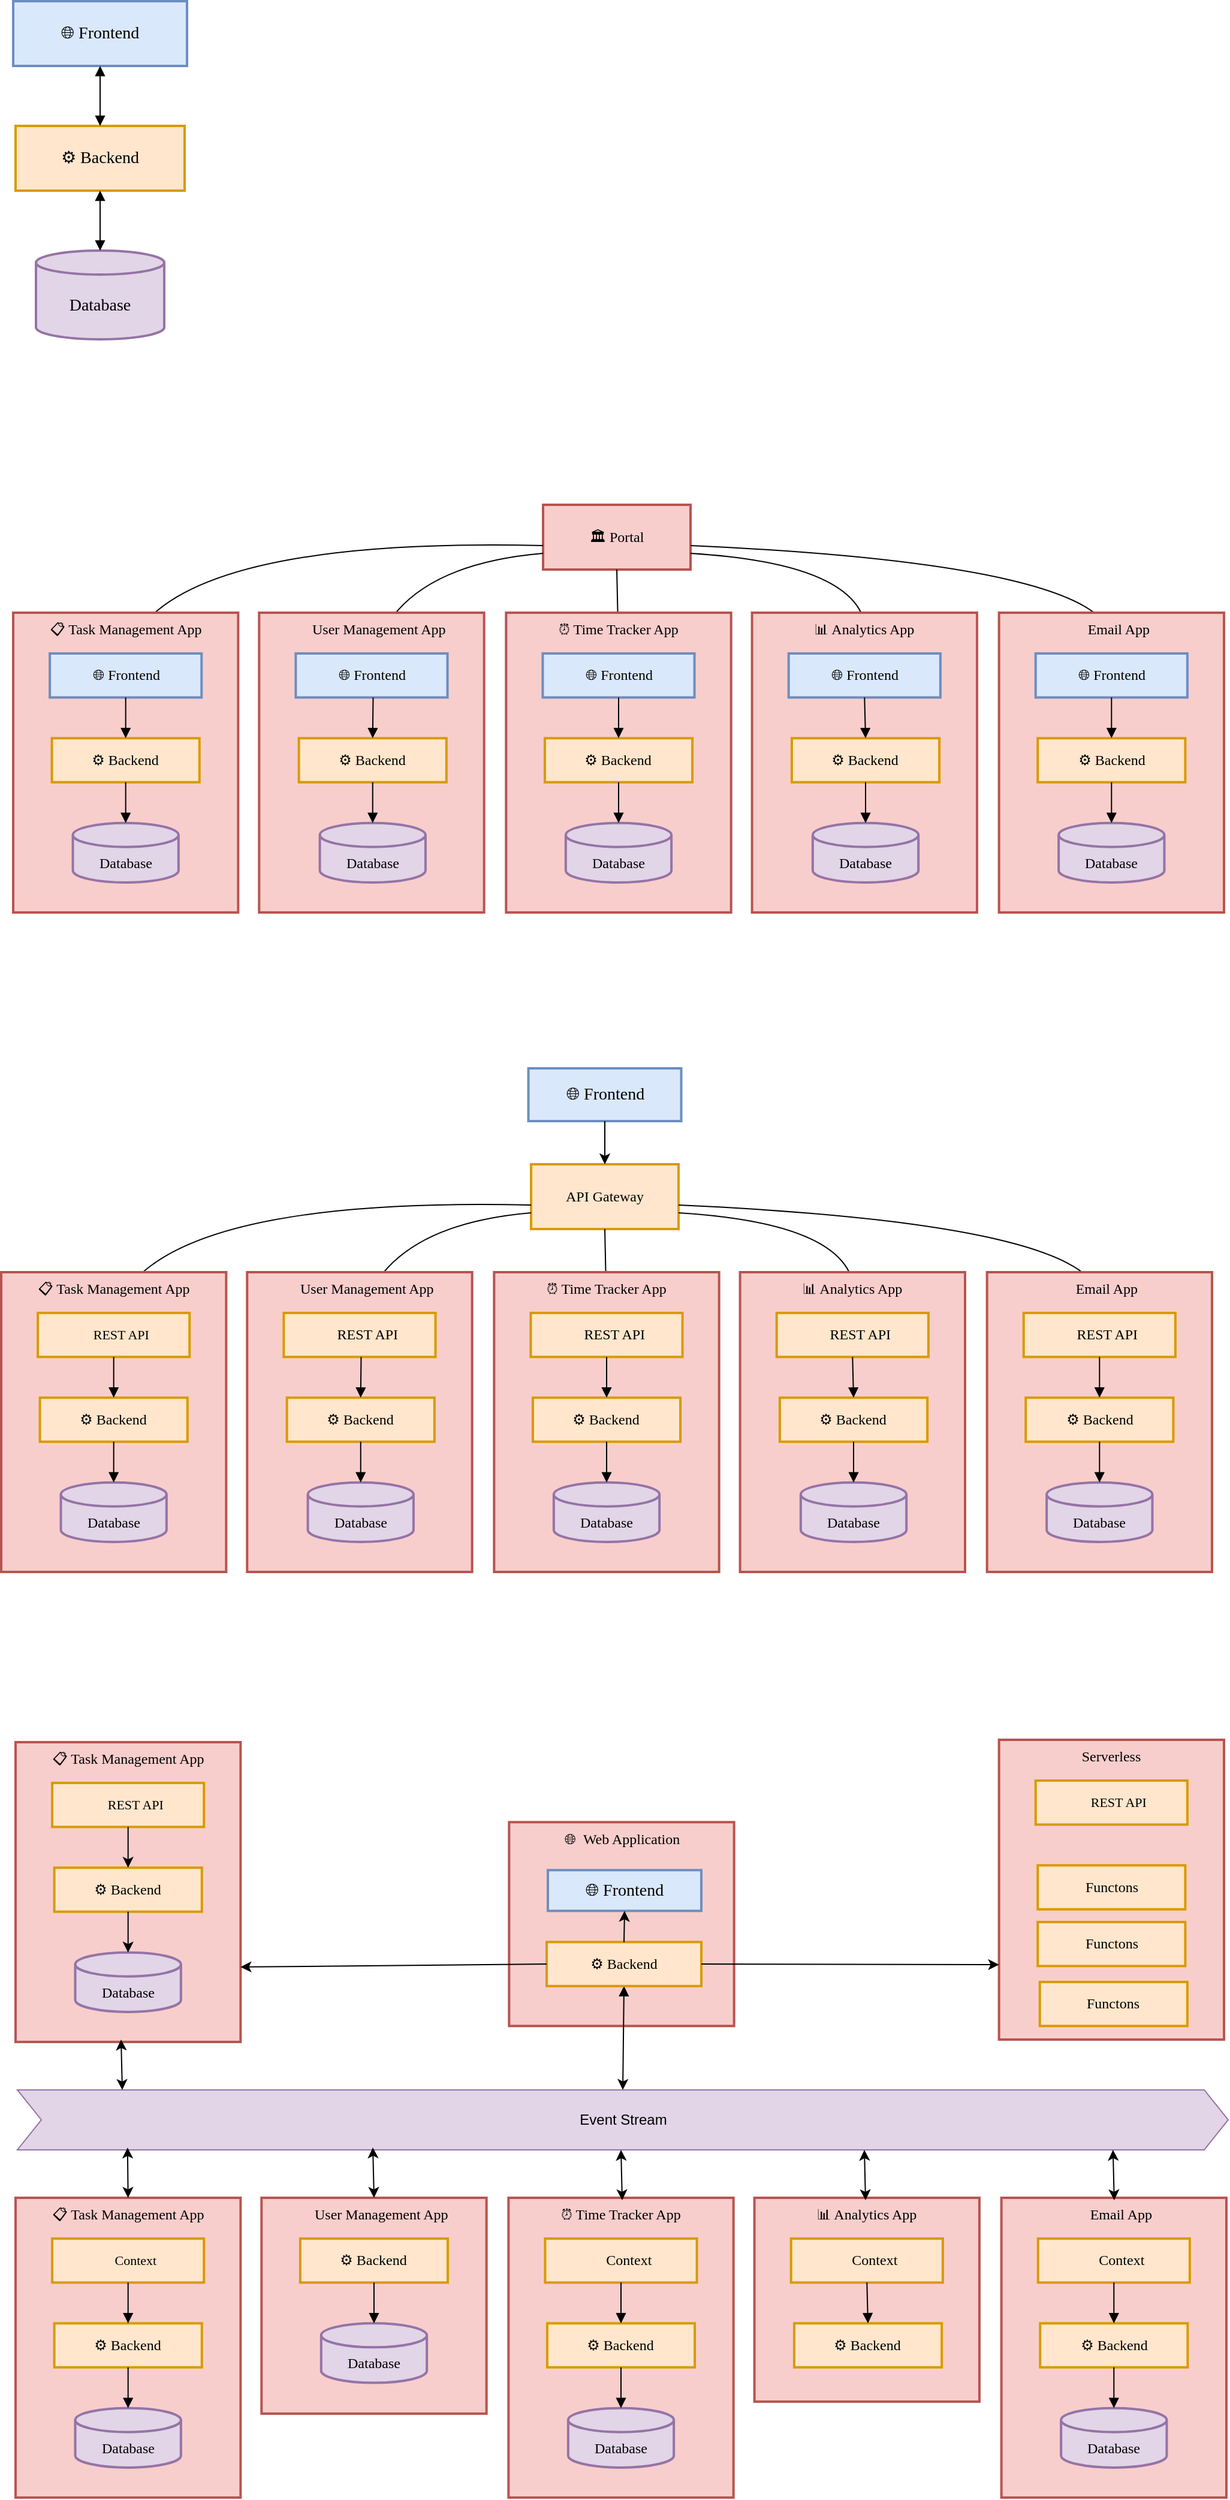 <mxfile version="27.0.9">
  <diagram name="Seite-1" id="DDpwXG4gtDmWJV-CHwd3">
    <mxGraphModel dx="2458" dy="1809" grid="1" gridSize="10" guides="1" tooltips="1" connect="1" arrows="1" fold="1" page="1" pageScale="1" pageWidth="1169" pageHeight="827" math="0" shadow="0">
      <root>
        <mxCell id="0" />
        <mxCell id="1" parent="0" />
        <mxCell id="luhas9mJuNffGWfN3Tlp-126" value="🌐  Web Application" style="whiteSpace=wrap;strokeWidth=2;fontFamily=Verdana;fillColor=#f8cecc;strokeColor=#b85450;verticalAlign=top;" vertex="1" parent="1">
          <mxGeometry x="433.66" y="1538.68" width="187.68" height="170" as="geometry" />
        </mxCell>
        <mxCell id="luhas9mJuNffGWfN3Tlp-1" value="🌐 Frontend" style="whiteSpace=wrap;strokeWidth=2;fontFamily=Verdana;fontSize=14;fillColor=#dae8fc;strokeColor=#6c8ebf;" vertex="1" parent="1">
          <mxGeometry x="20" y="20" width="145" height="54" as="geometry" />
        </mxCell>
        <mxCell id="luhas9mJuNffGWfN3Tlp-2" value="⚙️ Backend" style="whiteSpace=wrap;strokeWidth=2;fontFamily=Verdana;fontSize=14;fillColor=#ffe6cc;strokeColor=#d79b00;" vertex="1" parent="1">
          <mxGeometry x="22" y="124" width="141" height="54" as="geometry" />
        </mxCell>
        <mxCell id="luhas9mJuNffGWfN3Tlp-3" value="Database" style="shape=cylinder3;boundedLbl=1;backgroundOutline=1;size=10;strokeWidth=2;whiteSpace=wrap;fontFamily=Verdana;fontSize=14;fillColor=#e1d5e7;strokeColor=#9673a6;" vertex="1" parent="1">
          <mxGeometry x="39" y="228" width="107" height="74" as="geometry" />
        </mxCell>
        <mxCell id="luhas9mJuNffGWfN3Tlp-4" value="" style="curved=1;startArrow=block;endArrow=block;exitX=0.5;exitY=1;entryX=0.5;entryY=0;rounded=0;fontFamily=Verdana;fontSize=14;" edge="1" parent="1" source="luhas9mJuNffGWfN3Tlp-1" target="luhas9mJuNffGWfN3Tlp-2">
          <mxGeometry relative="1" as="geometry">
            <Array as="points" />
          </mxGeometry>
        </mxCell>
        <mxCell id="luhas9mJuNffGWfN3Tlp-5" value="" style="curved=1;startArrow=block;endArrow=block;exitX=0.5;exitY=1;entryX=0.5;entryY=0;rounded=0;fontFamily=Verdana;fontSize=14;" edge="1" parent="1" source="luhas9mJuNffGWfN3Tlp-2" target="luhas9mJuNffGWfN3Tlp-3">
          <mxGeometry relative="1" as="geometry">
            <Array as="points" />
          </mxGeometry>
        </mxCell>
        <mxCell id="luhas9mJuNffGWfN3Tlp-11" value="🏛️ Portal" style="whiteSpace=wrap;strokeWidth=2;fontFamily=Verdana;fillColor=#f8cecc;strokeColor=#b85450;" vertex="1" parent="1">
          <mxGeometry x="462" y="440" width="123" height="54" as="geometry" />
        </mxCell>
        <mxCell id="luhas9mJuNffGWfN3Tlp-37" value="" style="curved=1;startArrow=none;endArrow=block;exitX=1;exitY=0.63;entryX=0.5;entryY=0;rounded=0;fontFamily=Verdana;" edge="1" parent="1" source="luhas9mJuNffGWfN3Tlp-11" target="luhas9mJuNffGWfN3Tlp-12">
          <mxGeometry relative="1" as="geometry">
            <Array as="points">
              <mxPoint x="940" y="490" />
            </Array>
          </mxGeometry>
        </mxCell>
        <mxCell id="luhas9mJuNffGWfN3Tlp-38" value="" style="curved=1;startArrow=none;endArrow=block;exitX=1;exitY=0.75;entryX=0.5;entryY=0;rounded=0;fontFamily=Verdana;" edge="1" parent="1" source="luhas9mJuNffGWfN3Tlp-11" target="luhas9mJuNffGWfN3Tlp-15">
          <mxGeometry relative="1" as="geometry">
            <Array as="points">
              <mxPoint x="740" y="490" />
            </Array>
          </mxGeometry>
        </mxCell>
        <mxCell id="luhas9mJuNffGWfN3Tlp-39" value="" style="curved=1;startArrow=none;endArrow=block;exitX=0.5;exitY=1;entryX=0.5;entryY=0;rounded=0;fontFamily=Verdana;" edge="1" parent="1" source="luhas9mJuNffGWfN3Tlp-11" target="luhas9mJuNffGWfN3Tlp-18">
          <mxGeometry relative="1" as="geometry">
            <Array as="points" />
          </mxGeometry>
        </mxCell>
        <mxCell id="luhas9mJuNffGWfN3Tlp-40" value="" style="curved=1;startArrow=none;endArrow=block;exitX=0;exitY=0.75;entryX=0.51;entryY=0;rounded=0;fontFamily=Verdana;" edge="1" parent="1" source="luhas9mJuNffGWfN3Tlp-11" target="luhas9mJuNffGWfN3Tlp-21">
          <mxGeometry relative="1" as="geometry">
            <Array as="points">
              <mxPoint x="350" y="490" />
            </Array>
          </mxGeometry>
        </mxCell>
        <mxCell id="luhas9mJuNffGWfN3Tlp-41" value="" style="curved=1;startArrow=none;endArrow=block;exitX=0;exitY=0.63;entryX=0.5;entryY=0;rounded=0;fontFamily=Verdana;" edge="1" parent="1" source="luhas9mJuNffGWfN3Tlp-11" target="luhas9mJuNffGWfN3Tlp-24">
          <mxGeometry relative="1" as="geometry">
            <Array as="points">
              <mxPoint x="160" y="467" />
            </Array>
          </mxGeometry>
        </mxCell>
        <mxCell id="luhas9mJuNffGWfN3Tlp-42" value="" style="group;verticalAlign=top;" vertex="1" connectable="0" parent="1">
          <mxGeometry x="20" y="530" width="1010" height="250" as="geometry" />
        </mxCell>
        <mxCell id="luhas9mJuNffGWfN3Tlp-6" value="📋 Task Management App" style="whiteSpace=wrap;strokeWidth=2;fontFamily=Verdana;fillColor=#f8cecc;strokeColor=#b85450;verticalAlign=top;" vertex="1" parent="luhas9mJuNffGWfN3Tlp-42">
          <mxGeometry width="187.68" height="250" as="geometry" />
        </mxCell>
        <mxCell id="luhas9mJuNffGWfN3Tlp-7" value="👥 User Management App" style="whiteSpace=wrap;strokeWidth=2;fontFamily=Verdana;fillColor=#f8cecc;strokeColor=#b85450;verticalAlign=top;" vertex="1" parent="luhas9mJuNffGWfN3Tlp-42">
          <mxGeometry x="205.14" width="187.68" height="250" as="geometry" />
        </mxCell>
        <mxCell id="luhas9mJuNffGWfN3Tlp-8" value="⏰ Time Tracker App" style="whiteSpace=wrap;strokeWidth=2;fontFamily=Verdana;fillColor=#f8cecc;strokeColor=#b85450;verticalAlign=top;" vertex="1" parent="luhas9mJuNffGWfN3Tlp-42">
          <mxGeometry x="411.16" width="187.68" height="250" as="geometry" />
        </mxCell>
        <mxCell id="luhas9mJuNffGWfN3Tlp-9" value="📊 Analytics App" style="whiteSpace=wrap;strokeWidth=2;fontFamily=Verdana;fillColor=#f8cecc;strokeColor=#b85450;verticalAlign=top;" vertex="1" parent="luhas9mJuNffGWfN3Tlp-42">
          <mxGeometry x="616.3" width="187.68" height="250" as="geometry" />
        </mxCell>
        <mxCell id="luhas9mJuNffGWfN3Tlp-10" value="📧 Email App" style="whiteSpace=wrap;strokeWidth=2;fontFamily=Verdana;fillColor=#f8cecc;strokeColor=#b85450;verticalAlign=top;" vertex="1" parent="luhas9mJuNffGWfN3Tlp-42">
          <mxGeometry x="822.32" width="187.68" height="250" as="geometry" />
        </mxCell>
        <mxCell id="luhas9mJuNffGWfN3Tlp-12" value="🌐 Frontend" style="whiteSpace=wrap;strokeWidth=2;fontFamily=Verdana;fillColor=#dae8fc;strokeColor=#6c8ebf;" vertex="1" parent="luhas9mJuNffGWfN3Tlp-42">
          <mxGeometry x="852.869" y="33.984" width="126.577" height="36.707" as="geometry" />
        </mxCell>
        <mxCell id="luhas9mJuNffGWfN3Tlp-13" value="⚙️ Backend" style="whiteSpace=wrap;strokeWidth=2;fontFamily=Verdana;fillColor=#ffe6cc;strokeColor=#d79b00;" vertex="1" parent="luhas9mJuNffGWfN3Tlp-42">
          <mxGeometry x="854.615" y="104.679" width="123.086" height="36.707" as="geometry" />
        </mxCell>
        <mxCell id="luhas9mJuNffGWfN3Tlp-14" value="Database" style="shape=cylinder3;boundedLbl=1;backgroundOutline=1;size=10;strokeWidth=2;whiteSpace=wrap;fontFamily=Verdana;fillColor=#e1d5e7;strokeColor=#9673a6;" vertex="1" parent="luhas9mJuNffGWfN3Tlp-42">
          <mxGeometry x="872.074" y="175.374" width="88.168" height="49.622" as="geometry" />
        </mxCell>
        <mxCell id="luhas9mJuNffGWfN3Tlp-15" value="🌐 Frontend" style="whiteSpace=wrap;strokeWidth=2;fontFamily=Verdana;fillColor=#dae8fc;strokeColor=#6c8ebf;" vertex="1" parent="luhas9mJuNffGWfN3Tlp-42">
          <mxGeometry x="646.854" y="33.984" width="126.577" height="36.707" as="geometry" />
        </mxCell>
        <mxCell id="luhas9mJuNffGWfN3Tlp-16" value="⚙️ Backend" style="whiteSpace=wrap;strokeWidth=2;fontFamily=Verdana;fillColor=#ffe6cc;strokeColor=#d79b00;" vertex="1" parent="luhas9mJuNffGWfN3Tlp-42">
          <mxGeometry x="649.473" y="104.679" width="123.086" height="36.707" as="geometry" />
        </mxCell>
        <mxCell id="luhas9mJuNffGWfN3Tlp-17" value="Database" style="shape=cylinder3;boundedLbl=1;backgroundOutline=1;size=10;strokeWidth=2;whiteSpace=wrap;fontFamily=Verdana;fillColor=#e1d5e7;strokeColor=#9673a6;" vertex="1" parent="luhas9mJuNffGWfN3Tlp-42">
          <mxGeometry x="666.932" y="175.374" width="88.168" height="49.622" as="geometry" />
        </mxCell>
        <mxCell id="luhas9mJuNffGWfN3Tlp-18" value="🌐 Frontend" style="whiteSpace=wrap;strokeWidth=2;fontFamily=Verdana;fillColor=#dae8fc;strokeColor=#6c8ebf;" vertex="1" parent="luhas9mJuNffGWfN3Tlp-42">
          <mxGeometry x="441.711" y="33.984" width="126.577" height="36.707" as="geometry" />
        </mxCell>
        <mxCell id="luhas9mJuNffGWfN3Tlp-19" value="⚙️ Backend" style="whiteSpace=wrap;strokeWidth=2;fontFamily=Verdana;fillColor=#ffe6cc;strokeColor=#d79b00;" vertex="1" parent="luhas9mJuNffGWfN3Tlp-42">
          <mxGeometry x="443.457" y="104.679" width="123.086" height="36.707" as="geometry" />
        </mxCell>
        <mxCell id="luhas9mJuNffGWfN3Tlp-20" value="Database" style="shape=cylinder3;boundedLbl=1;backgroundOutline=1;size=10;strokeWidth=2;whiteSpace=wrap;fontFamily=Verdana;fillColor=#e1d5e7;strokeColor=#9673a6;" vertex="1" parent="luhas9mJuNffGWfN3Tlp-42">
          <mxGeometry x="460.916" y="175.374" width="88.168" height="49.622" as="geometry" />
        </mxCell>
        <mxCell id="luhas9mJuNffGWfN3Tlp-21" value="🌐 Frontend" style="whiteSpace=wrap;strokeWidth=2;fontFamily=Verdana;fillColor=#dae8fc;strokeColor=#6c8ebf;" vertex="1" parent="luhas9mJuNffGWfN3Tlp-42">
          <mxGeometry x="235.696" y="33.984" width="126.577" height="36.707" as="geometry" />
        </mxCell>
        <mxCell id="luhas9mJuNffGWfN3Tlp-22" value="⚙️ Backend" style="whiteSpace=wrap;strokeWidth=2;fontFamily=Verdana;fillColor=#ffe6cc;strokeColor=#d79b00;" vertex="1" parent="luhas9mJuNffGWfN3Tlp-42">
          <mxGeometry x="238.315" y="104.679" width="123.086" height="36.707" as="geometry" />
        </mxCell>
        <mxCell id="luhas9mJuNffGWfN3Tlp-23" value="Database" style="shape=cylinder3;boundedLbl=1;backgroundOutline=1;size=10;strokeWidth=2;whiteSpace=wrap;fontFamily=Verdana;fillColor=#e1d5e7;strokeColor=#9673a6;" vertex="1" parent="luhas9mJuNffGWfN3Tlp-42">
          <mxGeometry x="255.774" y="175.374" width="88.168" height="49.622" as="geometry" />
        </mxCell>
        <mxCell id="luhas9mJuNffGWfN3Tlp-24" value="🌐 Frontend" style="whiteSpace=wrap;strokeWidth=2;fontFamily=Verdana;fillColor=#dae8fc;strokeColor=#6c8ebf;" vertex="1" parent="luhas9mJuNffGWfN3Tlp-42">
          <mxGeometry x="30.553" y="33.984" width="126.577" height="36.707" as="geometry" />
        </mxCell>
        <mxCell id="luhas9mJuNffGWfN3Tlp-25" value="⚙️ Backend" style="whiteSpace=wrap;strokeWidth=2;fontFamily=Verdana;fillColor=#ffe6cc;strokeColor=#d79b00;" vertex="1" parent="luhas9mJuNffGWfN3Tlp-42">
          <mxGeometry x="32.299" y="104.679" width="123.086" height="36.707" as="geometry" />
        </mxCell>
        <mxCell id="luhas9mJuNffGWfN3Tlp-26" value="Database" style="shape=cylinder3;boundedLbl=1;backgroundOutline=1;size=10;strokeWidth=2;whiteSpace=wrap;fontFamily=Verdana;fillColor=#e1d5e7;strokeColor=#9673a6;" vertex="1" parent="luhas9mJuNffGWfN3Tlp-42">
          <mxGeometry x="49.758" y="175.374" width="88.168" height="49.622" as="geometry" />
        </mxCell>
        <mxCell id="luhas9mJuNffGWfN3Tlp-27" value="" style="curved=1;startArrow=none;endArrow=block;exitX=0.5;exitY=1;entryX=0.5;entryY=0;rounded=0;fontFamily=Verdana;" edge="1" parent="luhas9mJuNffGWfN3Tlp-42" source="luhas9mJuNffGWfN3Tlp-12" target="luhas9mJuNffGWfN3Tlp-13">
          <mxGeometry relative="1" as="geometry">
            <Array as="points" />
          </mxGeometry>
        </mxCell>
        <mxCell id="luhas9mJuNffGWfN3Tlp-28" value="" style="curved=1;startArrow=none;endArrow=block;exitX=0.5;exitY=1;entryX=0.5;entryY=0;rounded=0;fontFamily=Verdana;" edge="1" parent="luhas9mJuNffGWfN3Tlp-42" source="luhas9mJuNffGWfN3Tlp-13" target="luhas9mJuNffGWfN3Tlp-14">
          <mxGeometry relative="1" as="geometry">
            <Array as="points" />
          </mxGeometry>
        </mxCell>
        <mxCell id="luhas9mJuNffGWfN3Tlp-29" value="" style="curved=1;startArrow=none;endArrow=block;exitX=0.5;exitY=1;entryX=0.5;entryY=0;rounded=0;fontFamily=Verdana;" edge="1" parent="luhas9mJuNffGWfN3Tlp-42" source="luhas9mJuNffGWfN3Tlp-15" target="luhas9mJuNffGWfN3Tlp-16">
          <mxGeometry relative="1" as="geometry">
            <Array as="points" />
          </mxGeometry>
        </mxCell>
        <mxCell id="luhas9mJuNffGWfN3Tlp-30" value="" style="curved=1;startArrow=none;endArrow=block;exitX=0.5;exitY=1;entryX=0.5;entryY=0;rounded=0;fontFamily=Verdana;" edge="1" parent="luhas9mJuNffGWfN3Tlp-42" source="luhas9mJuNffGWfN3Tlp-16" target="luhas9mJuNffGWfN3Tlp-17">
          <mxGeometry relative="1" as="geometry">
            <Array as="points" />
          </mxGeometry>
        </mxCell>
        <mxCell id="luhas9mJuNffGWfN3Tlp-31" value="" style="curved=1;startArrow=none;endArrow=block;exitX=0.5;exitY=1;entryX=0.5;entryY=0;rounded=0;fontFamily=Verdana;" edge="1" parent="luhas9mJuNffGWfN3Tlp-42" source="luhas9mJuNffGWfN3Tlp-18" target="luhas9mJuNffGWfN3Tlp-19">
          <mxGeometry relative="1" as="geometry">
            <Array as="points" />
          </mxGeometry>
        </mxCell>
        <mxCell id="luhas9mJuNffGWfN3Tlp-32" value="" style="curved=1;startArrow=none;endArrow=block;exitX=0.5;exitY=1;entryX=0.5;entryY=0;rounded=0;fontFamily=Verdana;" edge="1" parent="luhas9mJuNffGWfN3Tlp-42" source="luhas9mJuNffGWfN3Tlp-19" target="luhas9mJuNffGWfN3Tlp-20">
          <mxGeometry relative="1" as="geometry">
            <Array as="points" />
          </mxGeometry>
        </mxCell>
        <mxCell id="luhas9mJuNffGWfN3Tlp-33" value="" style="curved=1;startArrow=none;endArrow=block;exitX=0.51;exitY=1;entryX=0.5;entryY=0;rounded=0;fontFamily=Verdana;" edge="1" parent="luhas9mJuNffGWfN3Tlp-42" source="luhas9mJuNffGWfN3Tlp-21" target="luhas9mJuNffGWfN3Tlp-22">
          <mxGeometry relative="1" as="geometry">
            <Array as="points" />
          </mxGeometry>
        </mxCell>
        <mxCell id="luhas9mJuNffGWfN3Tlp-34" value="" style="curved=1;startArrow=none;endArrow=block;exitX=0.5;exitY=1;entryX=0.5;entryY=0;rounded=0;fontFamily=Verdana;" edge="1" parent="luhas9mJuNffGWfN3Tlp-42" source="luhas9mJuNffGWfN3Tlp-22" target="luhas9mJuNffGWfN3Tlp-23">
          <mxGeometry relative="1" as="geometry">
            <Array as="points" />
          </mxGeometry>
        </mxCell>
        <mxCell id="luhas9mJuNffGWfN3Tlp-35" value="" style="curved=1;startArrow=none;endArrow=block;exitX=0.5;exitY=1;entryX=0.5;entryY=0;rounded=0;fontFamily=Verdana;" edge="1" parent="luhas9mJuNffGWfN3Tlp-42" source="luhas9mJuNffGWfN3Tlp-24" target="luhas9mJuNffGWfN3Tlp-25">
          <mxGeometry relative="1" as="geometry">
            <Array as="points" />
          </mxGeometry>
        </mxCell>
        <mxCell id="luhas9mJuNffGWfN3Tlp-36" value="" style="curved=1;startArrow=none;endArrow=block;exitX=0.5;exitY=1;entryX=0.5;entryY=0;rounded=0;fontFamily=Verdana;" edge="1" parent="luhas9mJuNffGWfN3Tlp-42" source="luhas9mJuNffGWfN3Tlp-25" target="luhas9mJuNffGWfN3Tlp-26">
          <mxGeometry relative="1" as="geometry">
            <Array as="points" />
          </mxGeometry>
        </mxCell>
        <mxCell id="luhas9mJuNffGWfN3Tlp-43" value="API Gateway" style="whiteSpace=wrap;strokeWidth=2;fontFamily=Verdana;fillColor=#ffe6cc;strokeColor=#d79b00;" vertex="1" parent="1">
          <mxGeometry x="452" y="990" width="123" height="54" as="geometry" />
        </mxCell>
        <mxCell id="luhas9mJuNffGWfN3Tlp-44" value="" style="curved=1;startArrow=none;endArrow=block;exitX=1;exitY=0.63;entryX=0.5;entryY=0;rounded=0;fontFamily=Verdana;" edge="1" source="luhas9mJuNffGWfN3Tlp-43" target="luhas9mJuNffGWfN3Tlp-55" parent="1">
          <mxGeometry relative="1" as="geometry">
            <Array as="points">
              <mxPoint x="930" y="1040" />
            </Array>
          </mxGeometry>
        </mxCell>
        <mxCell id="luhas9mJuNffGWfN3Tlp-45" value="" style="curved=1;startArrow=none;endArrow=block;exitX=1;exitY=0.75;entryX=0.5;entryY=0;rounded=0;fontFamily=Verdana;" edge="1" source="luhas9mJuNffGWfN3Tlp-43" target="luhas9mJuNffGWfN3Tlp-58" parent="1">
          <mxGeometry relative="1" as="geometry">
            <Array as="points">
              <mxPoint x="730" y="1040" />
            </Array>
          </mxGeometry>
        </mxCell>
        <mxCell id="luhas9mJuNffGWfN3Tlp-46" value="" style="curved=1;startArrow=none;endArrow=block;exitX=0.5;exitY=1;entryX=0.5;entryY=0;rounded=0;fontFamily=Verdana;" edge="1" source="luhas9mJuNffGWfN3Tlp-43" target="luhas9mJuNffGWfN3Tlp-61" parent="1">
          <mxGeometry relative="1" as="geometry">
            <Array as="points" />
          </mxGeometry>
        </mxCell>
        <mxCell id="luhas9mJuNffGWfN3Tlp-47" value="" style="curved=1;startArrow=none;endArrow=block;exitX=0;exitY=0.75;entryX=0.51;entryY=0;rounded=0;fontFamily=Verdana;" edge="1" source="luhas9mJuNffGWfN3Tlp-43" target="luhas9mJuNffGWfN3Tlp-64" parent="1">
          <mxGeometry relative="1" as="geometry">
            <Array as="points">
              <mxPoint x="340" y="1040" />
            </Array>
          </mxGeometry>
        </mxCell>
        <mxCell id="luhas9mJuNffGWfN3Tlp-48" value="" style="curved=1;startArrow=none;endArrow=block;exitX=0;exitY=0.63;entryX=0.5;entryY=0;rounded=0;fontFamily=Verdana;" edge="1" source="luhas9mJuNffGWfN3Tlp-43" target="luhas9mJuNffGWfN3Tlp-67" parent="1">
          <mxGeometry relative="1" as="geometry">
            <Array as="points">
              <mxPoint x="150" y="1017" />
            </Array>
          </mxGeometry>
        </mxCell>
        <mxCell id="luhas9mJuNffGWfN3Tlp-49" value="" style="group;verticalAlign=top;" vertex="1" connectable="0" parent="1">
          <mxGeometry x="10" y="1080" width="1010" height="250" as="geometry" />
        </mxCell>
        <mxCell id="luhas9mJuNffGWfN3Tlp-50" value="📋 Task Management App" style="whiteSpace=wrap;strokeWidth=2;fontFamily=Verdana;fillColor=#f8cecc;strokeColor=#b85450;verticalAlign=top;" vertex="1" parent="luhas9mJuNffGWfN3Tlp-49">
          <mxGeometry width="187.68" height="250" as="geometry" />
        </mxCell>
        <mxCell id="luhas9mJuNffGWfN3Tlp-51" value="👥 User Management App" style="whiteSpace=wrap;strokeWidth=2;fontFamily=Verdana;fillColor=#f8cecc;strokeColor=#b85450;verticalAlign=top;" vertex="1" parent="luhas9mJuNffGWfN3Tlp-49">
          <mxGeometry x="205.14" width="187.68" height="250" as="geometry" />
        </mxCell>
        <mxCell id="luhas9mJuNffGWfN3Tlp-52" value="⏰ Time Tracker App" style="whiteSpace=wrap;strokeWidth=2;fontFamily=Verdana;fillColor=#f8cecc;strokeColor=#b85450;verticalAlign=top;" vertex="1" parent="luhas9mJuNffGWfN3Tlp-49">
          <mxGeometry x="411.16" width="187.68" height="250" as="geometry" />
        </mxCell>
        <mxCell id="luhas9mJuNffGWfN3Tlp-53" value="📊 Analytics App" style="whiteSpace=wrap;strokeWidth=2;fontFamily=Verdana;fillColor=#f8cecc;strokeColor=#b85450;verticalAlign=top;" vertex="1" parent="luhas9mJuNffGWfN3Tlp-49">
          <mxGeometry x="616.3" width="187.68" height="250" as="geometry" />
        </mxCell>
        <mxCell id="luhas9mJuNffGWfN3Tlp-54" value="📧 Email App" style="whiteSpace=wrap;strokeWidth=2;fontFamily=Verdana;fillColor=#f8cecc;strokeColor=#b85450;verticalAlign=top;" vertex="1" parent="luhas9mJuNffGWfN3Tlp-49">
          <mxGeometry x="822.32" width="187.68" height="250" as="geometry" />
        </mxCell>
        <mxCell id="luhas9mJuNffGWfN3Tlp-55" value="🔗 REST API" style="whiteSpace=wrap;strokeWidth=2;fontFamily=Verdana;fillColor=#ffe6cc;strokeColor=#d79b00;" vertex="1" parent="luhas9mJuNffGWfN3Tlp-49">
          <mxGeometry x="852.869" y="33.984" width="126.577" height="36.707" as="geometry" />
        </mxCell>
        <mxCell id="luhas9mJuNffGWfN3Tlp-56" value="⚙️ Backend" style="whiteSpace=wrap;strokeWidth=2;fontFamily=Verdana;fillColor=#ffe6cc;strokeColor=#d79b00;" vertex="1" parent="luhas9mJuNffGWfN3Tlp-49">
          <mxGeometry x="854.615" y="104.679" width="123.086" height="36.707" as="geometry" />
        </mxCell>
        <mxCell id="luhas9mJuNffGWfN3Tlp-57" value="Database" style="shape=cylinder3;boundedLbl=1;backgroundOutline=1;size=10;strokeWidth=2;whiteSpace=wrap;fontFamily=Verdana;fillColor=#e1d5e7;strokeColor=#9673a6;" vertex="1" parent="luhas9mJuNffGWfN3Tlp-49">
          <mxGeometry x="872.074" y="175.374" width="88.168" height="49.622" as="geometry" />
        </mxCell>
        <mxCell id="luhas9mJuNffGWfN3Tlp-58" value="🔗 REST API" style="whiteSpace=wrap;strokeWidth=2;fontFamily=Verdana;fillColor=#ffe6cc;strokeColor=#d79b00;" vertex="1" parent="luhas9mJuNffGWfN3Tlp-49">
          <mxGeometry x="646.854" y="33.984" width="126.577" height="36.707" as="geometry" />
        </mxCell>
        <mxCell id="luhas9mJuNffGWfN3Tlp-59" value="⚙️ Backend" style="whiteSpace=wrap;strokeWidth=2;fontFamily=Verdana;fillColor=#ffe6cc;strokeColor=#d79b00;" vertex="1" parent="luhas9mJuNffGWfN3Tlp-49">
          <mxGeometry x="649.473" y="104.679" width="123.086" height="36.707" as="geometry" />
        </mxCell>
        <mxCell id="luhas9mJuNffGWfN3Tlp-60" value="Database" style="shape=cylinder3;boundedLbl=1;backgroundOutline=1;size=10;strokeWidth=2;whiteSpace=wrap;fontFamily=Verdana;fillColor=#e1d5e7;strokeColor=#9673a6;" vertex="1" parent="luhas9mJuNffGWfN3Tlp-49">
          <mxGeometry x="666.932" y="175.374" width="88.168" height="49.622" as="geometry" />
        </mxCell>
        <mxCell id="luhas9mJuNffGWfN3Tlp-61" value="🔗 REST API" style="whiteSpace=wrap;strokeWidth=2;fontFamily=Verdana;fillColor=#ffe6cc;strokeColor=#d79b00;" vertex="1" parent="luhas9mJuNffGWfN3Tlp-49">
          <mxGeometry x="441.711" y="33.984" width="126.577" height="36.707" as="geometry" />
        </mxCell>
        <mxCell id="luhas9mJuNffGWfN3Tlp-62" value="⚙️ Backend" style="whiteSpace=wrap;strokeWidth=2;fontFamily=Verdana;fillColor=#ffe6cc;strokeColor=#d79b00;" vertex="1" parent="luhas9mJuNffGWfN3Tlp-49">
          <mxGeometry x="443.457" y="104.679" width="123.086" height="36.707" as="geometry" />
        </mxCell>
        <mxCell id="luhas9mJuNffGWfN3Tlp-63" value="Database" style="shape=cylinder3;boundedLbl=1;backgroundOutline=1;size=10;strokeWidth=2;whiteSpace=wrap;fontFamily=Verdana;fillColor=#e1d5e7;strokeColor=#9673a6;" vertex="1" parent="luhas9mJuNffGWfN3Tlp-49">
          <mxGeometry x="460.916" y="175.374" width="88.168" height="49.622" as="geometry" />
        </mxCell>
        <mxCell id="luhas9mJuNffGWfN3Tlp-64" value="🔗 REST API" style="whiteSpace=wrap;strokeWidth=2;fontFamily=Verdana;fillColor=#ffe6cc;strokeColor=#d79b00;" vertex="1" parent="luhas9mJuNffGWfN3Tlp-49">
          <mxGeometry x="235.696" y="33.984" width="126.577" height="36.707" as="geometry" />
        </mxCell>
        <mxCell id="luhas9mJuNffGWfN3Tlp-65" value="⚙️ Backend" style="whiteSpace=wrap;strokeWidth=2;fontFamily=Verdana;fillColor=#ffe6cc;strokeColor=#d79b00;" vertex="1" parent="luhas9mJuNffGWfN3Tlp-49">
          <mxGeometry x="238.315" y="104.679" width="123.086" height="36.707" as="geometry" />
        </mxCell>
        <mxCell id="luhas9mJuNffGWfN3Tlp-66" value="Database" style="shape=cylinder3;boundedLbl=1;backgroundOutline=1;size=10;strokeWidth=2;whiteSpace=wrap;fontFamily=Verdana;fillColor=#e1d5e7;strokeColor=#9673a6;" vertex="1" parent="luhas9mJuNffGWfN3Tlp-49">
          <mxGeometry x="255.774" y="175.374" width="88.168" height="49.622" as="geometry" />
        </mxCell>
        <mxCell id="luhas9mJuNffGWfN3Tlp-67" value="🔗 REST API" style="whiteSpace=wrap;strokeWidth=2;fontFamily=Verdana;fillColor=#ffe6cc;strokeColor=#d79b00;fontSize=11;" vertex="1" parent="luhas9mJuNffGWfN3Tlp-49">
          <mxGeometry x="30.553" y="33.984" width="126.577" height="36.707" as="geometry" />
        </mxCell>
        <mxCell id="luhas9mJuNffGWfN3Tlp-68" value="⚙️ Backend" style="whiteSpace=wrap;strokeWidth=2;fontFamily=Verdana;fillColor=#ffe6cc;strokeColor=#d79b00;" vertex="1" parent="luhas9mJuNffGWfN3Tlp-49">
          <mxGeometry x="32.299" y="104.679" width="123.086" height="36.707" as="geometry" />
        </mxCell>
        <mxCell id="luhas9mJuNffGWfN3Tlp-69" value="Database" style="shape=cylinder3;boundedLbl=1;backgroundOutline=1;size=10;strokeWidth=2;whiteSpace=wrap;fontFamily=Verdana;fillColor=#e1d5e7;strokeColor=#9673a6;" vertex="1" parent="luhas9mJuNffGWfN3Tlp-49">
          <mxGeometry x="49.758" y="175.374" width="88.168" height="49.622" as="geometry" />
        </mxCell>
        <mxCell id="luhas9mJuNffGWfN3Tlp-70" value="" style="curved=1;startArrow=none;endArrow=block;exitX=0.5;exitY=1;entryX=0.5;entryY=0;rounded=0;fontFamily=Verdana;" edge="1" parent="luhas9mJuNffGWfN3Tlp-49" source="luhas9mJuNffGWfN3Tlp-55" target="luhas9mJuNffGWfN3Tlp-56">
          <mxGeometry relative="1" as="geometry">
            <Array as="points" />
          </mxGeometry>
        </mxCell>
        <mxCell id="luhas9mJuNffGWfN3Tlp-71" value="" style="curved=1;startArrow=none;endArrow=block;exitX=0.5;exitY=1;entryX=0.5;entryY=0;rounded=0;fontFamily=Verdana;" edge="1" parent="luhas9mJuNffGWfN3Tlp-49" source="luhas9mJuNffGWfN3Tlp-56" target="luhas9mJuNffGWfN3Tlp-57">
          <mxGeometry relative="1" as="geometry">
            <Array as="points" />
          </mxGeometry>
        </mxCell>
        <mxCell id="luhas9mJuNffGWfN3Tlp-72" value="" style="curved=1;startArrow=none;endArrow=block;exitX=0.5;exitY=1;entryX=0.5;entryY=0;rounded=0;fontFamily=Verdana;" edge="1" parent="luhas9mJuNffGWfN3Tlp-49" source="luhas9mJuNffGWfN3Tlp-58" target="luhas9mJuNffGWfN3Tlp-59">
          <mxGeometry relative="1" as="geometry">
            <Array as="points" />
          </mxGeometry>
        </mxCell>
        <mxCell id="luhas9mJuNffGWfN3Tlp-73" value="" style="curved=1;startArrow=none;endArrow=block;exitX=0.5;exitY=1;entryX=0.5;entryY=0;rounded=0;fontFamily=Verdana;" edge="1" parent="luhas9mJuNffGWfN3Tlp-49" source="luhas9mJuNffGWfN3Tlp-59" target="luhas9mJuNffGWfN3Tlp-60">
          <mxGeometry relative="1" as="geometry">
            <Array as="points" />
          </mxGeometry>
        </mxCell>
        <mxCell id="luhas9mJuNffGWfN3Tlp-74" value="" style="curved=1;startArrow=none;endArrow=block;exitX=0.5;exitY=1;entryX=0.5;entryY=0;rounded=0;fontFamily=Verdana;" edge="1" parent="luhas9mJuNffGWfN3Tlp-49" source="luhas9mJuNffGWfN3Tlp-61" target="luhas9mJuNffGWfN3Tlp-62">
          <mxGeometry relative="1" as="geometry">
            <Array as="points" />
          </mxGeometry>
        </mxCell>
        <mxCell id="luhas9mJuNffGWfN3Tlp-75" value="" style="curved=1;startArrow=none;endArrow=block;exitX=0.5;exitY=1;entryX=0.5;entryY=0;rounded=0;fontFamily=Verdana;" edge="1" parent="luhas9mJuNffGWfN3Tlp-49" source="luhas9mJuNffGWfN3Tlp-62" target="luhas9mJuNffGWfN3Tlp-63">
          <mxGeometry relative="1" as="geometry">
            <Array as="points" />
          </mxGeometry>
        </mxCell>
        <mxCell id="luhas9mJuNffGWfN3Tlp-76" value="" style="curved=1;startArrow=none;endArrow=block;exitX=0.51;exitY=1;entryX=0.5;entryY=0;rounded=0;fontFamily=Verdana;" edge="1" parent="luhas9mJuNffGWfN3Tlp-49" source="luhas9mJuNffGWfN3Tlp-64" target="luhas9mJuNffGWfN3Tlp-65">
          <mxGeometry relative="1" as="geometry">
            <Array as="points" />
          </mxGeometry>
        </mxCell>
        <mxCell id="luhas9mJuNffGWfN3Tlp-77" value="" style="curved=1;startArrow=none;endArrow=block;exitX=0.5;exitY=1;entryX=0.5;entryY=0;rounded=0;fontFamily=Verdana;" edge="1" parent="luhas9mJuNffGWfN3Tlp-49" source="luhas9mJuNffGWfN3Tlp-65" target="luhas9mJuNffGWfN3Tlp-66">
          <mxGeometry relative="1" as="geometry">
            <Array as="points" />
          </mxGeometry>
        </mxCell>
        <mxCell id="luhas9mJuNffGWfN3Tlp-78" value="" style="curved=1;startArrow=none;endArrow=block;exitX=0.5;exitY=1;entryX=0.5;entryY=0;rounded=0;fontFamily=Verdana;" edge="1" parent="luhas9mJuNffGWfN3Tlp-49" source="luhas9mJuNffGWfN3Tlp-67" target="luhas9mJuNffGWfN3Tlp-68">
          <mxGeometry relative="1" as="geometry">
            <Array as="points" />
          </mxGeometry>
        </mxCell>
        <mxCell id="luhas9mJuNffGWfN3Tlp-79" value="" style="curved=1;startArrow=none;endArrow=block;exitX=0.5;exitY=1;entryX=0.5;entryY=0;rounded=0;fontFamily=Verdana;" edge="1" parent="luhas9mJuNffGWfN3Tlp-49" source="luhas9mJuNffGWfN3Tlp-68" target="luhas9mJuNffGWfN3Tlp-69">
          <mxGeometry relative="1" as="geometry">
            <Array as="points" />
          </mxGeometry>
        </mxCell>
        <mxCell id="luhas9mJuNffGWfN3Tlp-80" value="🌐 Frontend" style="whiteSpace=wrap;strokeWidth=2;fontFamily=Verdana;fontSize=14;fillColor=#dae8fc;strokeColor=#6c8ebf;" vertex="1" parent="1">
          <mxGeometry x="449.75" y="910" width="127.5" height="44" as="geometry" />
        </mxCell>
        <mxCell id="luhas9mJuNffGWfN3Tlp-81" value="" style="endArrow=classic;html=1;rounded=0;exitX=0.5;exitY=1;exitDx=0;exitDy=0;entryX=0.5;entryY=0;entryDx=0;entryDy=0;" edge="1" parent="1" source="luhas9mJuNffGWfN3Tlp-80" target="luhas9mJuNffGWfN3Tlp-43">
          <mxGeometry width="50" height="50" relative="1" as="geometry">
            <mxPoint x="540" y="1040" as="sourcePoint" />
            <mxPoint x="590" y="990" as="targetPoint" />
          </mxGeometry>
        </mxCell>
        <mxCell id="luhas9mJuNffGWfN3Tlp-89" value="" style="group;verticalAlign=top;" vertex="1" connectable="0" parent="1">
          <mxGeometry x="22" y="1851.97" width="1010" height="250" as="geometry" />
        </mxCell>
        <mxCell id="luhas9mJuNffGWfN3Tlp-90" value="📋 Task Management App" style="whiteSpace=wrap;strokeWidth=2;fontFamily=Verdana;fillColor=#f8cecc;strokeColor=#b85450;verticalAlign=top;" vertex="1" parent="luhas9mJuNffGWfN3Tlp-89">
          <mxGeometry width="187.68" height="250" as="geometry" />
        </mxCell>
        <mxCell id="luhas9mJuNffGWfN3Tlp-91" value="👥 User Management App" style="whiteSpace=wrap;strokeWidth=2;fontFamily=Verdana;fillColor=#f8cecc;strokeColor=#b85450;verticalAlign=top;" vertex="1" parent="luhas9mJuNffGWfN3Tlp-89">
          <mxGeometry x="205.14" width="187.68" height="180" as="geometry" />
        </mxCell>
        <mxCell id="luhas9mJuNffGWfN3Tlp-92" value="⏰ Time Tracker App" style="whiteSpace=wrap;strokeWidth=2;fontFamily=Verdana;fillColor=#f8cecc;strokeColor=#b85450;verticalAlign=top;" vertex="1" parent="luhas9mJuNffGWfN3Tlp-89">
          <mxGeometry x="411.16" width="187.68" height="250" as="geometry" />
        </mxCell>
        <mxCell id="luhas9mJuNffGWfN3Tlp-93" value="📊 Analytics App" style="whiteSpace=wrap;strokeWidth=2;fontFamily=Verdana;fillColor=#f8cecc;strokeColor=#b85450;verticalAlign=top;" vertex="1" parent="luhas9mJuNffGWfN3Tlp-89">
          <mxGeometry x="616.3" width="187.68" height="170" as="geometry" />
        </mxCell>
        <mxCell id="luhas9mJuNffGWfN3Tlp-94" value="📧 Email App" style="whiteSpace=wrap;strokeWidth=2;fontFamily=Verdana;fillColor=#f8cecc;strokeColor=#b85450;verticalAlign=top;" vertex="1" parent="luhas9mJuNffGWfN3Tlp-89">
          <mxGeometry x="822.32" width="187.68" height="250" as="geometry" />
        </mxCell>
        <mxCell id="luhas9mJuNffGWfN3Tlp-95" value="🔗 Context" style="whiteSpace=wrap;strokeWidth=2;fontFamily=Verdana;fillColor=#ffe6cc;strokeColor=#d79b00;" vertex="1" parent="luhas9mJuNffGWfN3Tlp-89">
          <mxGeometry x="852.869" y="33.984" width="126.577" height="36.707" as="geometry" />
        </mxCell>
        <mxCell id="luhas9mJuNffGWfN3Tlp-96" value="⚙️ Backend" style="whiteSpace=wrap;strokeWidth=2;fontFamily=Verdana;fillColor=#ffe6cc;strokeColor=#d79b00;" vertex="1" parent="luhas9mJuNffGWfN3Tlp-89">
          <mxGeometry x="854.615" y="104.679" width="123.086" height="36.707" as="geometry" />
        </mxCell>
        <mxCell id="luhas9mJuNffGWfN3Tlp-97" value="Database" style="shape=cylinder3;boundedLbl=1;backgroundOutline=1;size=10;strokeWidth=2;whiteSpace=wrap;fontFamily=Verdana;fillColor=#e1d5e7;strokeColor=#9673a6;" vertex="1" parent="luhas9mJuNffGWfN3Tlp-89">
          <mxGeometry x="872.074" y="175.374" width="88.168" height="49.622" as="geometry" />
        </mxCell>
        <mxCell id="luhas9mJuNffGWfN3Tlp-98" value="🔗 Context" style="whiteSpace=wrap;strokeWidth=2;fontFamily=Verdana;fillColor=#ffe6cc;strokeColor=#d79b00;" vertex="1" parent="luhas9mJuNffGWfN3Tlp-89">
          <mxGeometry x="646.854" y="33.984" width="126.577" height="36.707" as="geometry" />
        </mxCell>
        <mxCell id="luhas9mJuNffGWfN3Tlp-99" value="⚙️ Backend" style="whiteSpace=wrap;strokeWidth=2;fontFamily=Verdana;fillColor=#ffe6cc;strokeColor=#d79b00;" vertex="1" parent="luhas9mJuNffGWfN3Tlp-89">
          <mxGeometry x="649.473" y="104.679" width="123.086" height="36.707" as="geometry" />
        </mxCell>
        <mxCell id="luhas9mJuNffGWfN3Tlp-101" value="🔗 Context" style="whiteSpace=wrap;strokeWidth=2;fontFamily=Verdana;fillColor=#ffe6cc;strokeColor=#d79b00;" vertex="1" parent="luhas9mJuNffGWfN3Tlp-89">
          <mxGeometry x="441.711" y="33.984" width="126.577" height="36.707" as="geometry" />
        </mxCell>
        <mxCell id="luhas9mJuNffGWfN3Tlp-102" value="⚙️ Backend" style="whiteSpace=wrap;strokeWidth=2;fontFamily=Verdana;fillColor=#ffe6cc;strokeColor=#d79b00;" vertex="1" parent="luhas9mJuNffGWfN3Tlp-89">
          <mxGeometry x="443.457" y="104.679" width="123.086" height="36.707" as="geometry" />
        </mxCell>
        <mxCell id="luhas9mJuNffGWfN3Tlp-103" value="Database" style="shape=cylinder3;boundedLbl=1;backgroundOutline=1;size=10;strokeWidth=2;whiteSpace=wrap;fontFamily=Verdana;fillColor=#e1d5e7;strokeColor=#9673a6;" vertex="1" parent="luhas9mJuNffGWfN3Tlp-89">
          <mxGeometry x="460.916" y="175.374" width="88.168" height="49.622" as="geometry" />
        </mxCell>
        <mxCell id="luhas9mJuNffGWfN3Tlp-105" value="⚙️ Backend" style="whiteSpace=wrap;strokeWidth=2;fontFamily=Verdana;fillColor=#ffe6cc;strokeColor=#d79b00;" vertex="1" parent="luhas9mJuNffGWfN3Tlp-89">
          <mxGeometry x="237.435" y="33.989" width="123.086" height="36.707" as="geometry" />
        </mxCell>
        <mxCell id="luhas9mJuNffGWfN3Tlp-106" value="Database" style="shape=cylinder3;boundedLbl=1;backgroundOutline=1;size=10;strokeWidth=2;whiteSpace=wrap;fontFamily=Verdana;fillColor=#e1d5e7;strokeColor=#9673a6;" vertex="1" parent="luhas9mJuNffGWfN3Tlp-89">
          <mxGeometry x="254.894" y="104.684" width="88.168" height="49.622" as="geometry" />
        </mxCell>
        <mxCell id="luhas9mJuNffGWfN3Tlp-107" value="🔗 Context" style="whiteSpace=wrap;strokeWidth=2;fontFamily=Verdana;fillColor=#ffe6cc;strokeColor=#d79b00;fontSize=11;" vertex="1" parent="luhas9mJuNffGWfN3Tlp-89">
          <mxGeometry x="30.553" y="33.984" width="126.577" height="36.707" as="geometry" />
        </mxCell>
        <mxCell id="luhas9mJuNffGWfN3Tlp-108" value="⚙️ Backend" style="whiteSpace=wrap;strokeWidth=2;fontFamily=Verdana;fillColor=#ffe6cc;strokeColor=#d79b00;" vertex="1" parent="luhas9mJuNffGWfN3Tlp-89">
          <mxGeometry x="32.299" y="104.679" width="123.086" height="36.707" as="geometry" />
        </mxCell>
        <mxCell id="luhas9mJuNffGWfN3Tlp-109" value="Database" style="shape=cylinder3;boundedLbl=1;backgroundOutline=1;size=10;strokeWidth=2;whiteSpace=wrap;fontFamily=Verdana;fillColor=#e1d5e7;strokeColor=#9673a6;" vertex="1" parent="luhas9mJuNffGWfN3Tlp-89">
          <mxGeometry x="49.758" y="175.374" width="88.168" height="49.622" as="geometry" />
        </mxCell>
        <mxCell id="luhas9mJuNffGWfN3Tlp-110" value="" style="curved=1;startArrow=none;endArrow=block;exitX=0.5;exitY=1;entryX=0.5;entryY=0;rounded=0;fontFamily=Verdana;" edge="1" parent="luhas9mJuNffGWfN3Tlp-89" source="luhas9mJuNffGWfN3Tlp-95" target="luhas9mJuNffGWfN3Tlp-96">
          <mxGeometry relative="1" as="geometry">
            <Array as="points" />
          </mxGeometry>
        </mxCell>
        <mxCell id="luhas9mJuNffGWfN3Tlp-111" value="" style="curved=1;startArrow=none;endArrow=block;exitX=0.5;exitY=1;entryX=0.5;entryY=0;rounded=0;fontFamily=Verdana;" edge="1" parent="luhas9mJuNffGWfN3Tlp-89" source="luhas9mJuNffGWfN3Tlp-96" target="luhas9mJuNffGWfN3Tlp-97">
          <mxGeometry relative="1" as="geometry">
            <Array as="points" />
          </mxGeometry>
        </mxCell>
        <mxCell id="luhas9mJuNffGWfN3Tlp-112" value="" style="curved=1;startArrow=none;endArrow=block;exitX=0.5;exitY=1;entryX=0.5;entryY=0;rounded=0;fontFamily=Verdana;" edge="1" parent="luhas9mJuNffGWfN3Tlp-89" source="luhas9mJuNffGWfN3Tlp-98" target="luhas9mJuNffGWfN3Tlp-99">
          <mxGeometry relative="1" as="geometry">
            <Array as="points" />
          </mxGeometry>
        </mxCell>
        <mxCell id="luhas9mJuNffGWfN3Tlp-114" value="" style="curved=1;startArrow=none;endArrow=block;exitX=0.5;exitY=1;entryX=0.5;entryY=0;rounded=0;fontFamily=Verdana;" edge="1" parent="luhas9mJuNffGWfN3Tlp-89" source="luhas9mJuNffGWfN3Tlp-101" target="luhas9mJuNffGWfN3Tlp-102">
          <mxGeometry relative="1" as="geometry">
            <Array as="points" />
          </mxGeometry>
        </mxCell>
        <mxCell id="luhas9mJuNffGWfN3Tlp-115" value="" style="curved=1;startArrow=none;endArrow=block;exitX=0.5;exitY=1;entryX=0.5;entryY=0;rounded=0;fontFamily=Verdana;" edge="1" parent="luhas9mJuNffGWfN3Tlp-89" source="luhas9mJuNffGWfN3Tlp-102" target="luhas9mJuNffGWfN3Tlp-103">
          <mxGeometry relative="1" as="geometry">
            <Array as="points" />
          </mxGeometry>
        </mxCell>
        <mxCell id="luhas9mJuNffGWfN3Tlp-117" value="" style="curved=1;startArrow=none;endArrow=block;exitX=0.5;exitY=1;entryX=0.5;entryY=0;rounded=0;fontFamily=Verdana;" edge="1" parent="luhas9mJuNffGWfN3Tlp-89" source="luhas9mJuNffGWfN3Tlp-105" target="luhas9mJuNffGWfN3Tlp-106">
          <mxGeometry relative="1" as="geometry">
            <Array as="points" />
          </mxGeometry>
        </mxCell>
        <mxCell id="luhas9mJuNffGWfN3Tlp-118" value="" style="curved=1;startArrow=none;endArrow=block;exitX=0.5;exitY=1;entryX=0.5;entryY=0;rounded=0;fontFamily=Verdana;" edge="1" parent="luhas9mJuNffGWfN3Tlp-89" source="luhas9mJuNffGWfN3Tlp-107" target="luhas9mJuNffGWfN3Tlp-108">
          <mxGeometry relative="1" as="geometry">
            <Array as="points" />
          </mxGeometry>
        </mxCell>
        <mxCell id="luhas9mJuNffGWfN3Tlp-119" value="" style="curved=1;startArrow=none;endArrow=block;exitX=0.5;exitY=1;entryX=0.5;entryY=0;rounded=0;fontFamily=Verdana;" edge="1" parent="luhas9mJuNffGWfN3Tlp-89" source="luhas9mJuNffGWfN3Tlp-108" target="luhas9mJuNffGWfN3Tlp-109">
          <mxGeometry relative="1" as="geometry">
            <Array as="points" />
          </mxGeometry>
        </mxCell>
        <mxCell id="luhas9mJuNffGWfN3Tlp-120" value="🌐 Frontend" style="whiteSpace=wrap;strokeWidth=2;fontFamily=Verdana;fontSize=14;fillColor=#dae8fc;strokeColor=#6c8ebf;" vertex="1" parent="1">
          <mxGeometry x="466" y="1578.68" width="128" height="34" as="geometry" />
        </mxCell>
        <mxCell id="luhas9mJuNffGWfN3Tlp-121" value="" style="endArrow=classic;html=1;rounded=0;entryX=0.5;entryY=0;entryDx=0;entryDy=0;startArrow=block;startFill=1;exitX=0.5;exitY=1;exitDx=0;exitDy=0;" edge="1" source="luhas9mJuNffGWfN3Tlp-127" target="luhas9mJuNffGWfN3Tlp-122" parent="1">
          <mxGeometry width="50" height="50" relative="1" as="geometry">
            <mxPoint x="525" y="1681.97" as="sourcePoint" />
            <mxPoint x="525.5" y="1741.97" as="targetPoint" />
          </mxGeometry>
        </mxCell>
        <mxCell id="luhas9mJuNffGWfN3Tlp-122" value="Event Stream" style="shape=step;perimeter=stepPerimeter;whiteSpace=wrap;html=1;fixedSize=1;fillColor=#e1d5e7;strokeColor=#9673a6;" vertex="1" parent="1">
          <mxGeometry x="23.5" y="1761.97" width="1010" height="50" as="geometry" />
        </mxCell>
        <mxCell id="luhas9mJuNffGWfN3Tlp-127" value="⚙️ Backend" style="whiteSpace=wrap;strokeWidth=2;fontFamily=Verdana;fillColor=#ffe6cc;strokeColor=#d79b00;" vertex="1" parent="1">
          <mxGeometry x="465" y="1638.68" width="129" height="36.71" as="geometry" />
        </mxCell>
        <mxCell id="luhas9mJuNffGWfN3Tlp-130" value="" style="endArrow=classic;html=1;rounded=0;entryX=0.5;entryY=1;entryDx=0;entryDy=0;exitX=0.5;exitY=0;exitDx=0;exitDy=0;" edge="1" parent="1" source="luhas9mJuNffGWfN3Tlp-127" target="luhas9mJuNffGWfN3Tlp-120">
          <mxGeometry width="50" height="50" relative="1" as="geometry">
            <mxPoint x="544" y="1888.68" as="sourcePoint" />
            <mxPoint x="594" y="1838.68" as="targetPoint" />
          </mxGeometry>
        </mxCell>
        <mxCell id="luhas9mJuNffGWfN3Tlp-144" value="" style="curved=1;startArrow=none;endArrow=block;exitX=0.5;exitY=1;entryX=0.5;entryY=0;rounded=0;fontFamily=Verdana;" edge="1" source="luhas9mJuNffGWfN3Tlp-147" target="luhas9mJuNffGWfN3Tlp-148" parent="1">
          <mxGeometry relative="1" as="geometry">
            <Array as="points" />
          </mxGeometry>
        </mxCell>
        <mxCell id="luhas9mJuNffGWfN3Tlp-145" value="" style="curved=1;startArrow=none;endArrow=block;exitX=0.5;exitY=1;entryX=0.5;entryY=0;rounded=0;fontFamily=Verdana;" edge="1" source="luhas9mJuNffGWfN3Tlp-148" target="luhas9mJuNffGWfN3Tlp-149" parent="1">
          <mxGeometry relative="1" as="geometry">
            <Array as="points" />
          </mxGeometry>
        </mxCell>
        <mxCell id="luhas9mJuNffGWfN3Tlp-146" value="📋 Task Management App" style="whiteSpace=wrap;strokeWidth=2;fontFamily=Verdana;fillColor=#f8cecc;strokeColor=#b85450;verticalAlign=top;" vertex="1" parent="1">
          <mxGeometry x="22" y="1471.97" width="187.68" height="250" as="geometry" />
        </mxCell>
        <mxCell id="luhas9mJuNffGWfN3Tlp-147" value="🔗 REST API" style="whiteSpace=wrap;strokeWidth=2;fontFamily=Verdana;fillColor=#ffe6cc;strokeColor=#d79b00;fontSize=11;" vertex="1" parent="1">
          <mxGeometry x="52.553" y="1505.954" width="126.577" height="36.707" as="geometry" />
        </mxCell>
        <mxCell id="luhas9mJuNffGWfN3Tlp-148" value="⚙️ Backend" style="whiteSpace=wrap;strokeWidth=2;fontFamily=Verdana;fillColor=#ffe6cc;strokeColor=#d79b00;" vertex="1" parent="1">
          <mxGeometry x="54.299" y="1576.649" width="123.086" height="36.707" as="geometry" />
        </mxCell>
        <mxCell id="luhas9mJuNffGWfN3Tlp-149" value="Database" style="shape=cylinder3;boundedLbl=1;backgroundOutline=1;size=10;strokeWidth=2;whiteSpace=wrap;fontFamily=Verdana;fillColor=#e1d5e7;strokeColor=#9673a6;" vertex="1" parent="1">
          <mxGeometry x="71.758" y="1647.344" width="88.168" height="49.622" as="geometry" />
        </mxCell>
        <mxCell id="luhas9mJuNffGWfN3Tlp-150" value="" style="curved=1;startArrow=none;endArrow=block;exitX=0.5;exitY=1;entryX=0.5;entryY=0;rounded=0;fontFamily=Verdana;" edge="1" source="luhas9mJuNffGWfN3Tlp-153" target="luhas9mJuNffGWfN3Tlp-154" parent="1">
          <mxGeometry relative="1" as="geometry">
            <Array as="points" />
          </mxGeometry>
        </mxCell>
        <mxCell id="luhas9mJuNffGWfN3Tlp-151" value="" style="curved=1;startArrow=none;endArrow=block;exitX=0.5;exitY=1;entryX=0.5;entryY=0;rounded=0;fontFamily=Verdana;" edge="1" source="luhas9mJuNffGWfN3Tlp-154" parent="1">
          <mxGeometry relative="1" as="geometry">
            <Array as="points" />
            <mxPoint x="936.162" y="1645.374" as="targetPoint" />
          </mxGeometry>
        </mxCell>
        <mxCell id="luhas9mJuNffGWfN3Tlp-152" value="Serverless" style="whiteSpace=wrap;strokeWidth=2;fontFamily=Verdana;fillColor=#f8cecc;strokeColor=#b85450;verticalAlign=top;" vertex="1" parent="1">
          <mxGeometry x="842.32" y="1470" width="187.68" height="250" as="geometry" />
        </mxCell>
        <mxCell id="luhas9mJuNffGWfN3Tlp-153" value="🔗 REST API" style="whiteSpace=wrap;strokeWidth=2;fontFamily=Verdana;fillColor=#ffe6cc;strokeColor=#d79b00;fontSize=11;" vertex="1" parent="1">
          <mxGeometry x="872.873" y="1503.984" width="126.577" height="36.707" as="geometry" />
        </mxCell>
        <mxCell id="luhas9mJuNffGWfN3Tlp-154" value="Functons" style="whiteSpace=wrap;strokeWidth=2;fontFamily=Verdana;fillColor=#ffe6cc;strokeColor=#d79b00;" vertex="1" parent="1">
          <mxGeometry x="874.619" y="1574.679" width="123.086" height="36.707" as="geometry" />
        </mxCell>
        <mxCell id="luhas9mJuNffGWfN3Tlp-156" value="Functons" style="whiteSpace=wrap;strokeWidth=2;fontFamily=Verdana;fillColor=#ffe6cc;strokeColor=#d79b00;" vertex="1" parent="1">
          <mxGeometry x="874.619" y="1621.969" width="123.086" height="36.707" as="geometry" />
        </mxCell>
        <mxCell id="luhas9mJuNffGWfN3Tlp-157" value="Functons" style="whiteSpace=wrap;strokeWidth=2;fontFamily=Verdana;fillColor=#ffe6cc;strokeColor=#d79b00;" vertex="1" parent="1">
          <mxGeometry x="876.369" y="1671.969" width="123.086" height="36.707" as="geometry" />
        </mxCell>
        <mxCell id="luhas9mJuNffGWfN3Tlp-158" value="" style="endArrow=classic;html=1;rounded=0;entryX=0;entryY=0.75;entryDx=0;entryDy=0;exitX=1;exitY=0.5;exitDx=0;exitDy=0;" edge="1" parent="1" source="luhas9mJuNffGWfN3Tlp-127" target="luhas9mJuNffGWfN3Tlp-152">
          <mxGeometry width="50" height="50" relative="1" as="geometry">
            <mxPoint x="510" y="1911.97" as="sourcePoint" />
            <mxPoint x="560" y="1861.97" as="targetPoint" />
          </mxGeometry>
        </mxCell>
        <mxCell id="luhas9mJuNffGWfN3Tlp-161" value="" style="endArrow=classic;startArrow=classic;html=1;rounded=0;entryX=0.091;entryY=0.963;entryDx=0;entryDy=0;entryPerimeter=0;exitX=0.5;exitY=0;exitDx=0;exitDy=0;" edge="1" parent="1" source="luhas9mJuNffGWfN3Tlp-90" target="luhas9mJuNffGWfN3Tlp-122">
          <mxGeometry width="50" height="50" relative="1" as="geometry">
            <mxPoint x="490" y="1930" as="sourcePoint" />
            <mxPoint x="540" y="1880" as="targetPoint" />
          </mxGeometry>
        </mxCell>
        <mxCell id="luhas9mJuNffGWfN3Tlp-162" value="" style="endArrow=classic;startArrow=classic;html=1;rounded=0;entryX=0.091;entryY=0.963;entryDx=0;entryDy=0;entryPerimeter=0;exitX=0.5;exitY=0;exitDx=0;exitDy=0;" edge="1" parent="1">
          <mxGeometry width="50" height="50" relative="1" as="geometry">
            <mxPoint x="321" y="1851.97" as="sourcePoint" />
            <mxPoint x="320" y="1809.97" as="targetPoint" />
          </mxGeometry>
        </mxCell>
        <mxCell id="luhas9mJuNffGWfN3Tlp-163" value="" style="endArrow=classic;startArrow=classic;html=1;rounded=0;entryX=0.091;entryY=0.963;entryDx=0;entryDy=0;entryPerimeter=0;exitX=0.5;exitY=0;exitDx=0;exitDy=0;" edge="1" parent="1">
          <mxGeometry width="50" height="50" relative="1" as="geometry">
            <mxPoint x="528" y="1853.97" as="sourcePoint" />
            <mxPoint x="527" y="1811.97" as="targetPoint" />
          </mxGeometry>
        </mxCell>
        <mxCell id="luhas9mJuNffGWfN3Tlp-164" value="" style="endArrow=classic;startArrow=classic;html=1;rounded=0;entryX=0.091;entryY=0.963;entryDx=0;entryDy=0;entryPerimeter=0;exitX=0.5;exitY=0;exitDx=0;exitDy=0;" edge="1" parent="1">
          <mxGeometry width="50" height="50" relative="1" as="geometry">
            <mxPoint x="731" y="1853.97" as="sourcePoint" />
            <mxPoint x="730" y="1811.97" as="targetPoint" />
          </mxGeometry>
        </mxCell>
        <mxCell id="luhas9mJuNffGWfN3Tlp-165" value="" style="endArrow=classic;startArrow=classic;html=1;rounded=0;entryX=0.091;entryY=0.963;entryDx=0;entryDy=0;entryPerimeter=0;exitX=0.5;exitY=0;exitDx=0;exitDy=0;" edge="1" parent="1">
          <mxGeometry width="50" height="50" relative="1" as="geometry">
            <mxPoint x="938.41" y="1853.97" as="sourcePoint" />
            <mxPoint x="937.41" y="1811.97" as="targetPoint" />
          </mxGeometry>
        </mxCell>
        <mxCell id="luhas9mJuNffGWfN3Tlp-166" value="" style="endArrow=classic;startArrow=classic;html=1;rounded=0;entryX=0.091;entryY=0.963;entryDx=0;entryDy=0;entryPerimeter=0;exitX=0.5;exitY=0;exitDx=0;exitDy=0;" edge="1" parent="1">
          <mxGeometry width="50" height="50" relative="1" as="geometry">
            <mxPoint x="111" y="1762" as="sourcePoint" />
            <mxPoint x="110" y="1720" as="targetPoint" />
          </mxGeometry>
        </mxCell>
        <mxCell id="luhas9mJuNffGWfN3Tlp-167" value="" style="endArrow=classic;html=1;rounded=0;exitX=0;exitY=0.5;exitDx=0;exitDy=0;entryX=1;entryY=0.75;entryDx=0;entryDy=0;" edge="1" parent="1" source="luhas9mJuNffGWfN3Tlp-127" target="luhas9mJuNffGWfN3Tlp-146">
          <mxGeometry width="50" height="50" relative="1" as="geometry">
            <mxPoint x="604" y="1667" as="sourcePoint" />
            <mxPoint x="210" y="1650" as="targetPoint" />
          </mxGeometry>
        </mxCell>
        <mxCell id="luhas9mJuNffGWfN3Tlp-168" value="" style="endArrow=classic;html=1;rounded=0;exitX=0.5;exitY=1;exitDx=0;exitDy=0;" edge="1" parent="1" source="luhas9mJuNffGWfN3Tlp-147" target="luhas9mJuNffGWfN3Tlp-148">
          <mxGeometry width="50" height="50" relative="1" as="geometry">
            <mxPoint x="300" y="1670" as="sourcePoint" />
            <mxPoint x="350" y="1620" as="targetPoint" />
          </mxGeometry>
        </mxCell>
        <mxCell id="luhas9mJuNffGWfN3Tlp-169" value="" style="endArrow=classic;html=1;rounded=0;exitX=0.5;exitY=1;exitDx=0;exitDy=0;entryX=0.5;entryY=0;entryDx=0;entryDy=0;entryPerimeter=0;" edge="1" parent="1" source="luhas9mJuNffGWfN3Tlp-148" target="luhas9mJuNffGWfN3Tlp-149">
          <mxGeometry width="50" height="50" relative="1" as="geometry">
            <mxPoint x="126" y="1553" as="sourcePoint" />
            <mxPoint x="126" y="1587" as="targetPoint" />
          </mxGeometry>
        </mxCell>
      </root>
    </mxGraphModel>
  </diagram>
</mxfile>
